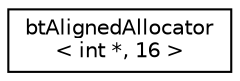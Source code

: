 digraph "Graphical Class Hierarchy"
{
  edge [fontname="Helvetica",fontsize="10",labelfontname="Helvetica",labelfontsize="10"];
  node [fontname="Helvetica",fontsize="10",shape=record];
  rankdir="LR";
  Node1 [label="btAlignedAllocator\l\< int *, 16 \>",height=0.2,width=0.4,color="black", fillcolor="white", style="filled",URL="$classbt_aligned_allocator.html"];
}
